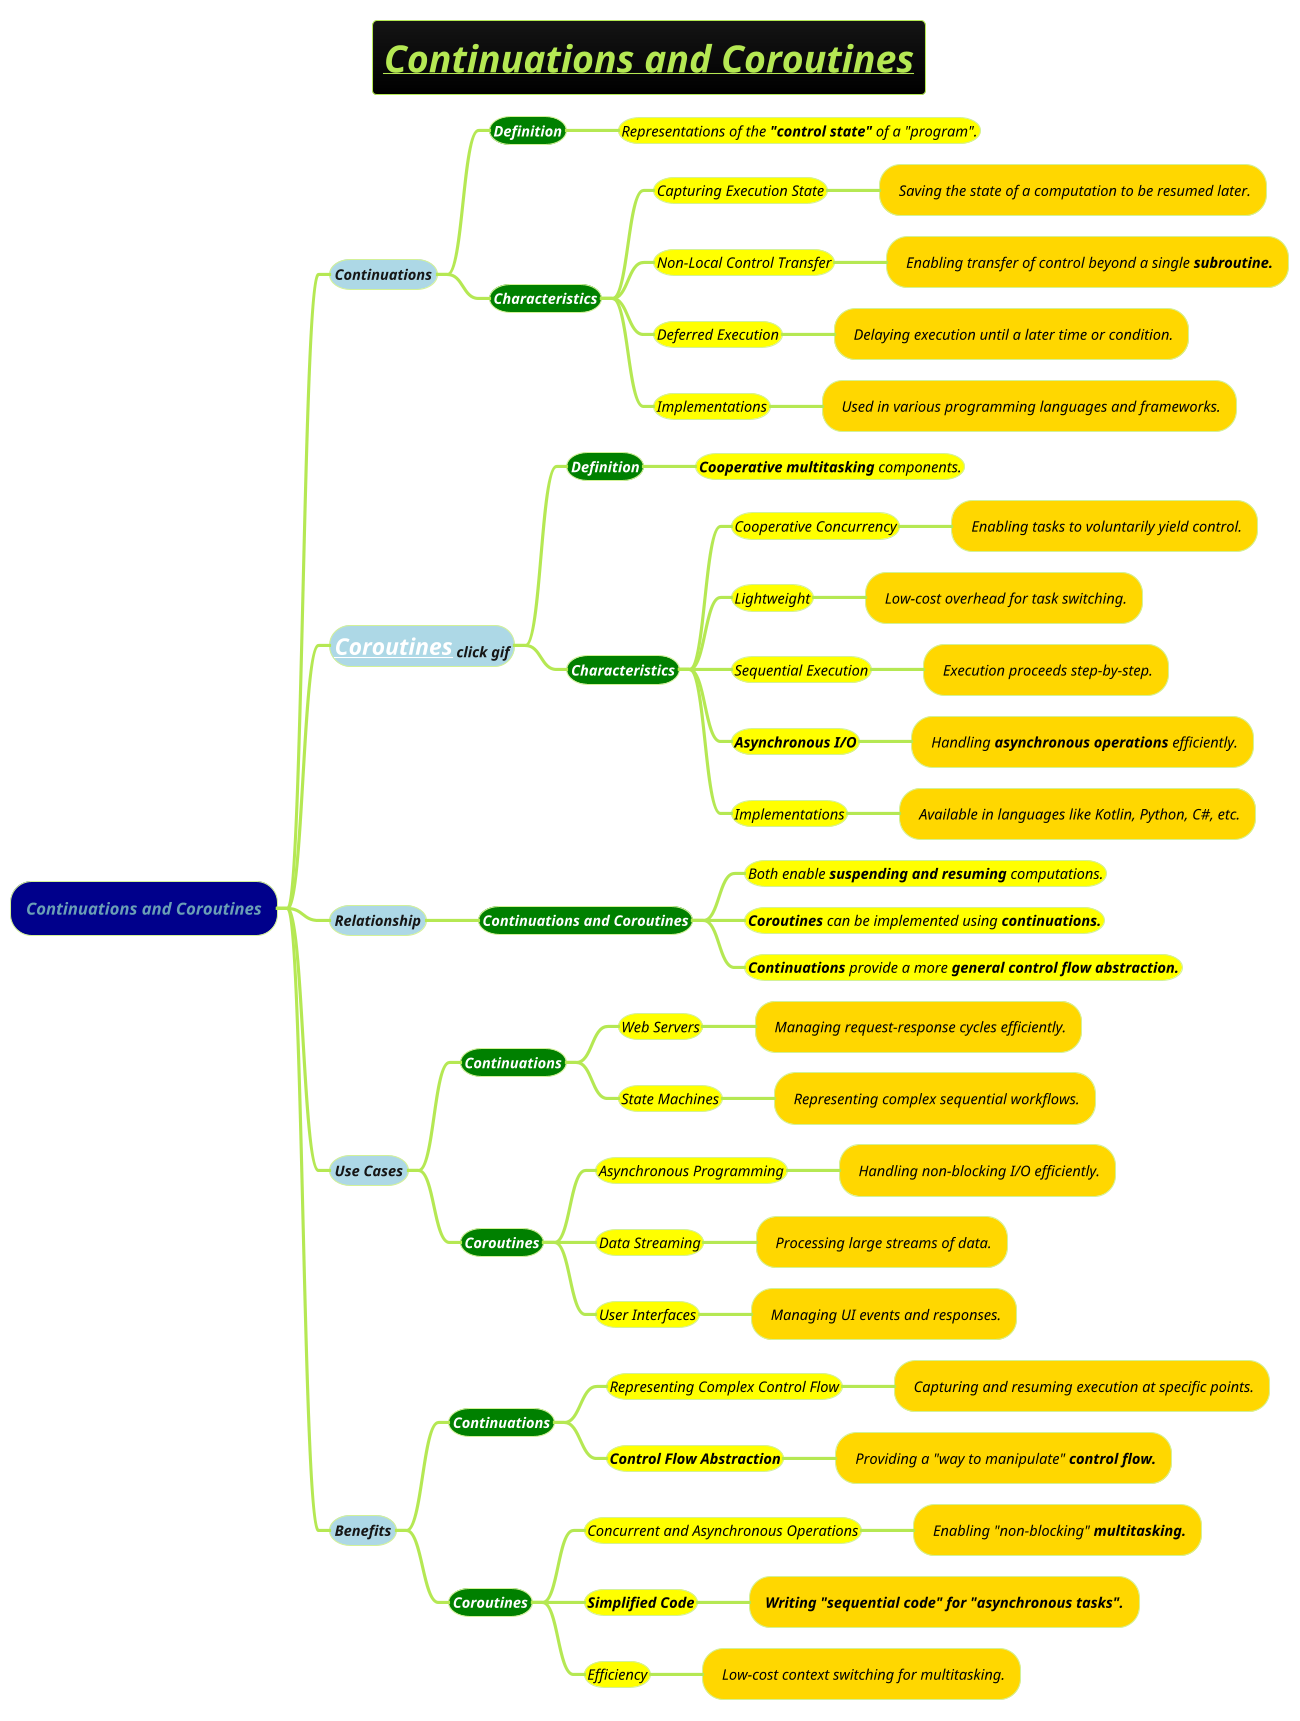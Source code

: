 @startmindmap
title =<i><b><u>Continuations and Coroutines
!theme hacker

*[#darkblue] <i>Continuations and Coroutines
**[#lightblue] <i><color #blac><size:14>Continuations
***[#green] <b><i><color #white><size:14>Definition
****[#yellow] <i><color #black><size:14>Representations of the **"control state"** of a "program".
***[#green] <b><i><color #white><size:14>Characteristics
****[#yellow] <i><color #black><size:14>Capturing Execution State
*****[#gold] <i><color #black><size:14> Saving the state of a computation to be resumed later.
****[#yellow] <i><color #black><size:14>Non-Local Control Transfer
*****[#gold] <i><color #black><size:14> Enabling transfer of control beyond a single <b>subroutine.
****[#yellow] <i><color #black><size:14>Deferred Execution
*****[#gold] <i><color #black><size:14> Delaying execution until a later time or condition.
****[#yellow] <i><color #black><size:14>Implementations
*****[#gold] <i><color #black><size:14> Used in various programming languages and frameworks.
**[#lightblue] <i><color #blac><size:22>[[docs/3-programming-languages/Venkat-Subramaniam/gif/coroutine.adoc Coroutines]]</size> click gif
***[#green] <b><i><color #white><size:14>Definition
****[#yellow] <i><color #black><size:14>**Cooperative multitasking** components.
***[#green] <b><i><color #white><size:14>Characteristics
****[#yellow] <i><color #black><size:14>Cooperative Concurrency
*****[#gold] <i><color #black><size:14> Enabling tasks to voluntarily yield control.
****[#yellow] <i><color #black><size:14>Lightweight
*****[#gold] <i><color #black><size:14> Low-cost overhead for task switching.
****[#yellow] <i><color #black><size:14>Sequential Execution
*****[#gold] <i><color #black><size:14> Execution proceeds step-by-step.
****[#yellow] <i><color #black><size:14><b>Asynchronous I/O
*****[#gold] <i><color #black><size:14> Handling **asynchronous operations** efficiently.
****[#yellow] <i><color #black><size:14>Implementations
*****[#gold] <i><color #black><size:14> Available in languages like Kotlin, Python, C#, etc.
**[#lightblue] <i><color #blac><size:14>Relationship
***[#green] <b><i><color #white><size:14>Continuations and Coroutines
****[#yellow] <i><color #black><size:14>Both enable **suspending and resuming** computations.
****[#yellow] <i><color #black><size:14>**Coroutines** can be implemented using <b>continuations.
****[#yellow] <i><color #black><size:14>**Continuations** provide a more <b>general control flow abstraction.
**[#lightblue] <i><color #blac><size:14>Use Cases
***[#green] <b><i><color #white><size:14>Continuations
****[#yellow] <i><color #black><size:14>Web Servers
*****[#gold] <i><color #black><size:14> Managing request-response cycles efficiently.
****[#yellow] <i><color #black><size:14>State Machines
*****[#gold] <i><color #black><size:14> Representing complex sequential workflows.
***[#green] <b><i><color #white><size:14>Coroutines
****[#yellow] <i><color #black><size:14>Asynchronous Programming
*****[#gold] <i><color #black><size:14> Handling non-blocking I/O efficiently.
****[#yellow] <i><color #black><size:14>Data Streaming
*****[#gold] <i><color #black><size:14> Processing large streams of data.
****[#yellow] <i><color #black><size:14>User Interfaces
*****[#gold] <i><color #black><size:14> Managing UI events and responses.
**[#lightblue] <i><color #blac><size:14>Benefits
***[#green] <b><i><color #white><size:14>Continuations
****[#yellow] <i><color #black><size:14>Representing Complex Control Flow
*****[#gold] <i><color #black><size:14> Capturing and resuming execution at specific points.
****[#yellow] <i><color #black><size:14><b>Control Flow Abstraction
*****[#gold] <i><color #black><size:14> Providing a "way to manipulate" <b>control flow.
***[#green] <b><i><color #white><size:14>Coroutines
****[#yellow] <i><color #black><size:14>Concurrent and Asynchronous Operations
*****[#gold] <i><color #black><size:14> Enabling "non-blocking" <b>multitasking.
****[#yellow] <i><color #black><size:14><b>Simplified Code
*****[#gold] <i><color #black><size:14><b>Writing "sequential code" for "asynchronous tasks".
****[#yellow] <i><color #black><size:14>Efficiency
*****[#gold] <i><color #black><size:14> Low-cost context switching for multitasking.
@endmindmap
